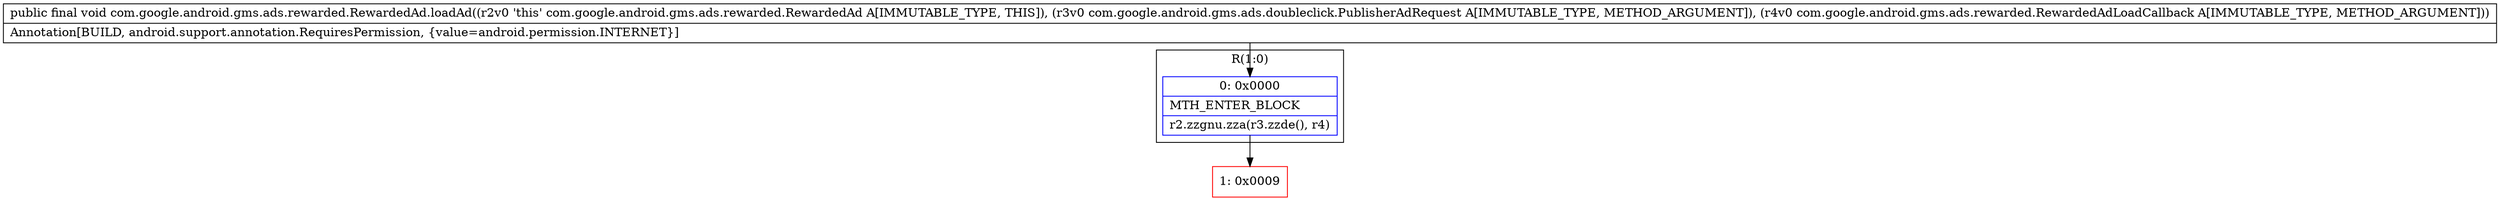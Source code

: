 digraph "CFG forcom.google.android.gms.ads.rewarded.RewardedAd.loadAd(Lcom\/google\/android\/gms\/ads\/doubleclick\/PublisherAdRequest;Lcom\/google\/android\/gms\/ads\/rewarded\/RewardedAdLoadCallback;)V" {
subgraph cluster_Region_762874845 {
label = "R(1:0)";
node [shape=record,color=blue];
Node_0 [shape=record,label="{0\:\ 0x0000|MTH_ENTER_BLOCK\l|r2.zzgnu.zza(r3.zzde(), r4)\l}"];
}
Node_1 [shape=record,color=red,label="{1\:\ 0x0009}"];
MethodNode[shape=record,label="{public final void com.google.android.gms.ads.rewarded.RewardedAd.loadAd((r2v0 'this' com.google.android.gms.ads.rewarded.RewardedAd A[IMMUTABLE_TYPE, THIS]), (r3v0 com.google.android.gms.ads.doubleclick.PublisherAdRequest A[IMMUTABLE_TYPE, METHOD_ARGUMENT]), (r4v0 com.google.android.gms.ads.rewarded.RewardedAdLoadCallback A[IMMUTABLE_TYPE, METHOD_ARGUMENT]))  | Annotation[BUILD, android.support.annotation.RequiresPermission, \{value=android.permission.INTERNET\}]\l}"];
MethodNode -> Node_0;
Node_0 -> Node_1;
}

